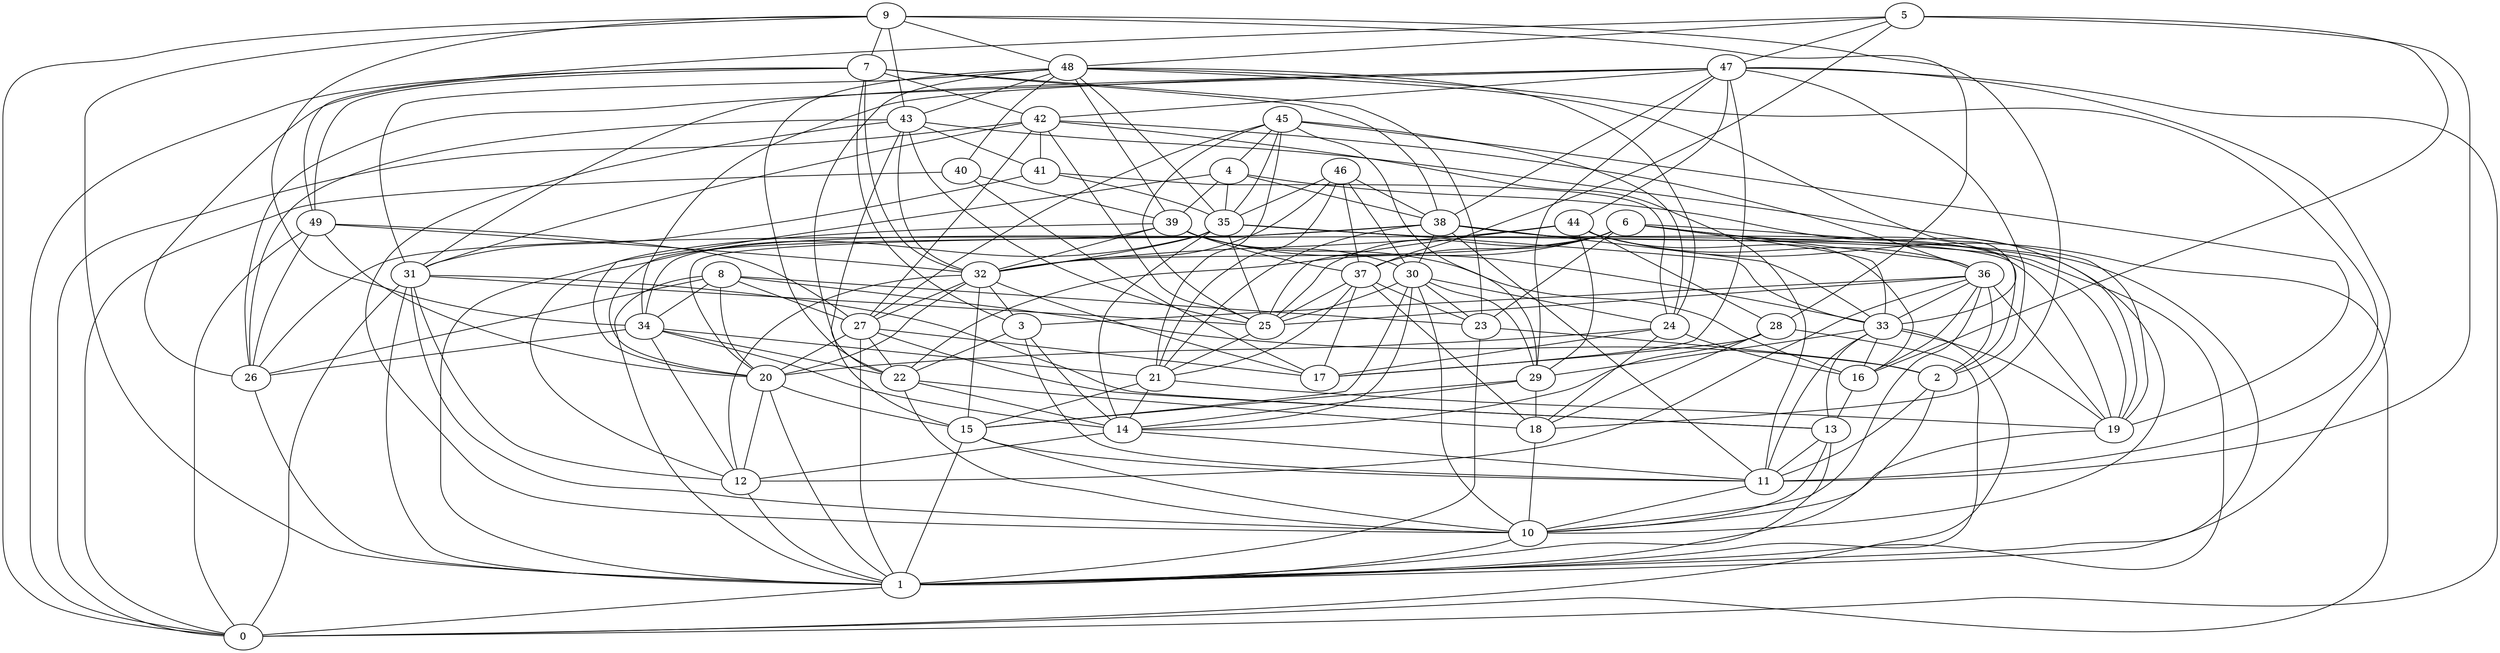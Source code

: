digraph GG_graph {

subgraph G_graph {
edge [color = black]
"8" -> "26" [dir = none]
"8" -> "23" [dir = none]
"8" -> "34" [dir = none]
"8" -> "20" [dir = none]
"16" -> "13" [dir = none]
"47" -> "29" [dir = none]
"47" -> "0" [dir = none]
"47" -> "17" [dir = none]
"47" -> "44" [dir = none]
"47" -> "38" [dir = none]
"47" -> "2" [dir = none]
"47" -> "34" [dir = none]
"9" -> "1" [dir = none]
"9" -> "0" [dir = none]
"9" -> "7" [dir = none]
"9" -> "34" [dir = none]
"38" -> "34" [dir = none]
"38" -> "21" [dir = none]
"38" -> "2" [dir = none]
"38" -> "26" [dir = none]
"20" -> "15" [dir = none]
"20" -> "1" [dir = none]
"37" -> "23" [dir = none]
"37" -> "18" [dir = none]
"37" -> "25" [dir = none]
"22" -> "10" [dir = none]
"22" -> "14" [dir = none]
"22" -> "18" [dir = none]
"4" -> "38" [dir = none]
"4" -> "20" [dir = none]
"4" -> "35" [dir = none]
"15" -> "10" [dir = none]
"15" -> "1" [dir = none]
"5" -> "48" [dir = none]
"5" -> "16" [dir = none]
"5" -> "47" [dir = none]
"5" -> "49" [dir = none]
"5" -> "37" [dir = none]
"5" -> "11" [dir = none]
"48" -> "39" [dir = none]
"48" -> "33" [dir = none]
"48" -> "24" [dir = none]
"48" -> "11" [dir = none]
"48" -> "22" [dir = none]
"35" -> "12" [dir = none]
"35" -> "19" [dir = none]
"35" -> "32" [dir = none]
"35" -> "14" [dir = none]
"35" -> "25" [dir = none]
"27" -> "17" [dir = none]
"27" -> "1" [dir = none]
"12" -> "1" [dir = none]
"44" -> "32" [dir = none]
"44" -> "36" [dir = none]
"44" -> "16" [dir = none]
"44" -> "0" [dir = none]
"44" -> "29" [dir = none]
"19" -> "10" [dir = none]
"23" -> "1" [dir = none]
"23" -> "2" [dir = none]
"21" -> "15" [dir = none]
"21" -> "14" [dir = none]
"21" -> "19" [dir = none]
"39" -> "37" [dir = none]
"39" -> "1" [dir = none]
"39" -> "32" [dir = none]
"11" -> "10" [dir = none]
"18" -> "10" [dir = none]
"46" -> "30" [dir = none]
"46" -> "38" [dir = none]
"46" -> "32" [dir = none]
"46" -> "35" [dir = none]
"46" -> "37" [dir = none]
"46" -> "21" [dir = none]
"33" -> "11" [dir = none]
"33" -> "29" [dir = none]
"33" -> "0" [dir = none]
"33" -> "16" [dir = none]
"33" -> "13" [dir = none]
"13" -> "11" [dir = none]
"29" -> "14" [dir = none]
"40" -> "0" [dir = none]
"40" -> "39" [dir = none]
"40" -> "17" [dir = none]
"2" -> "11" [dir = none]
"2" -> "1" [dir = none]
"26" -> "1" [dir = none]
"32" -> "20" [dir = none]
"32" -> "27" [dir = none]
"32" -> "17" [dir = none]
"32" -> "15" [dir = none]
"32" -> "3" [dir = none]
"32" -> "12" [dir = none]
"31" -> "10" [dir = none]
"31" -> "0" [dir = none]
"31" -> "1" [dir = none]
"31" -> "25" [dir = none]
"7" -> "49" [dir = none]
"7" -> "38" [dir = none]
"7" -> "42" [dir = none]
"7" -> "0" [dir = none]
"7" -> "23" [dir = none]
"7" -> "26" [dir = none]
"7" -> "32" [dir = none]
"10" -> "1" [dir = none]
"28" -> "17" [dir = none]
"28" -> "1" [dir = none]
"28" -> "18" [dir = none]
"41" -> "35" [dir = none]
"41" -> "24" [dir = none]
"49" -> "0" [dir = none]
"49" -> "32" [dir = none]
"49" -> "27" [dir = none]
"42" -> "25" [dir = none]
"42" -> "31" [dir = none]
"42" -> "41" [dir = none]
"42" -> "11" [dir = none]
"1" -> "0" [dir = none]
"36" -> "33" [dir = none]
"36" -> "16" [dir = none]
"36" -> "19" [dir = none]
"36" -> "3" [dir = none]
"36" -> "10" [dir = none]
"43" -> "25" [dir = none]
"43" -> "26" [dir = none]
"43" -> "19" [dir = none]
"43" -> "32" [dir = none]
"43" -> "41" [dir = none]
"43" -> "22" [dir = none]
"24" -> "18" [dir = none]
"24" -> "17" [dir = none]
"6" -> "33" [dir = none]
"6" -> "36" [dir = none]
"6" -> "23" [dir = none]
"6" -> "25" [dir = none]
"6" -> "10" [dir = none]
"30" -> "14" [dir = none]
"30" -> "10" [dir = none]
"45" -> "27" [dir = none]
"45" -> "21" [dir = none]
"45" -> "24" [dir = none]
"45" -> "29" [dir = none]
"3" -> "14" [dir = none]
"3" -> "11" [dir = none]
"34" -> "26" [dir = none]
"34" -> "22" [dir = none]
"14" -> "12" [dir = none]
"39" -> "30" [dir = none]
"41" -> "31" [dir = none]
"48" -> "31" [dir = none]
"25" -> "21" [dir = none]
"14" -> "11" [dir = none]
"29" -> "15" [dir = none]
"44" -> "25" [dir = none]
"38" -> "11" [dir = none]
"48" -> "15" [dir = none]
"15" -> "11" [dir = none]
"7" -> "3" [dir = none]
"37" -> "21" [dir = none]
"37" -> "17" [dir = none]
"39" -> "16" [dir = none]
"31" -> "13" [dir = none]
"28" -> "14" [dir = none]
"9" -> "48" [dir = none]
"30" -> "15" [dir = none]
"39" -> "33" [dir = none]
"8" -> "1" [dir = none]
"9" -> "43" [dir = none]
"6" -> "22" [dir = none]
"29" -> "18" [dir = none]
"4" -> "19" [dir = none]
"38" -> "1" [dir = none]
"24" -> "20" [dir = none]
"49" -> "26" [dir = none]
"30" -> "24" [dir = none]
"20" -> "12" [dir = none]
"38" -> "33" [dir = none]
"4" -> "39" [dir = none]
"45" -> "19" [dir = none]
"47" -> "1" [dir = none]
"43" -> "10" [dir = none]
"45" -> "35" [dir = none]
"48" -> "43" [dir = none]
"13" -> "10" [dir = none]
"9" -> "28" [dir = none]
"45" -> "25" [dir = none]
"3" -> "22" [dir = none]
"33" -> "19" [dir = none]
"27" -> "13" [dir = none]
"36" -> "25" [dir = none]
"36" -> "2" [dir = none]
"30" -> "29" [dir = none]
"35" -> "33" [dir = none]
"8" -> "27" [dir = none]
"42" -> "0" [dir = none]
"34" -> "14" [dir = none]
"47" -> "31" [dir = none]
"48" -> "40" [dir = none]
"45" -> "4" [dir = none]
"6" -> "32" [dir = none]
"27" -> "22" [dir = none]
"27" -> "20" [dir = none]
"30" -> "23" [dir = none]
"42" -> "36" [dir = none]
"44" -> "28" [dir = none]
"49" -> "20" [dir = none]
"6" -> "19" [dir = none]
"48" -> "35" [dir = none]
"34" -> "21" [dir = none]
"39" -> "20" [dir = none]
"31" -> "12" [dir = none]
"36" -> "12" [dir = none]
"9" -> "18" [dir = none]
"44" -> "20" [dir = none]
"8" -> "2" [dir = none]
"13" -> "1" [dir = none]
"35" -> "1" [dir = none]
"24" -> "16" [dir = none]
"47" -> "26" [dir = none]
"38" -> "30" [dir = none]
"42" -> "27" [dir = none]
"30" -> "25" [dir = none]
"6" -> "37" [dir = none]
"34" -> "12" [dir = none]
"47" -> "42" [dir = none]
}

}
